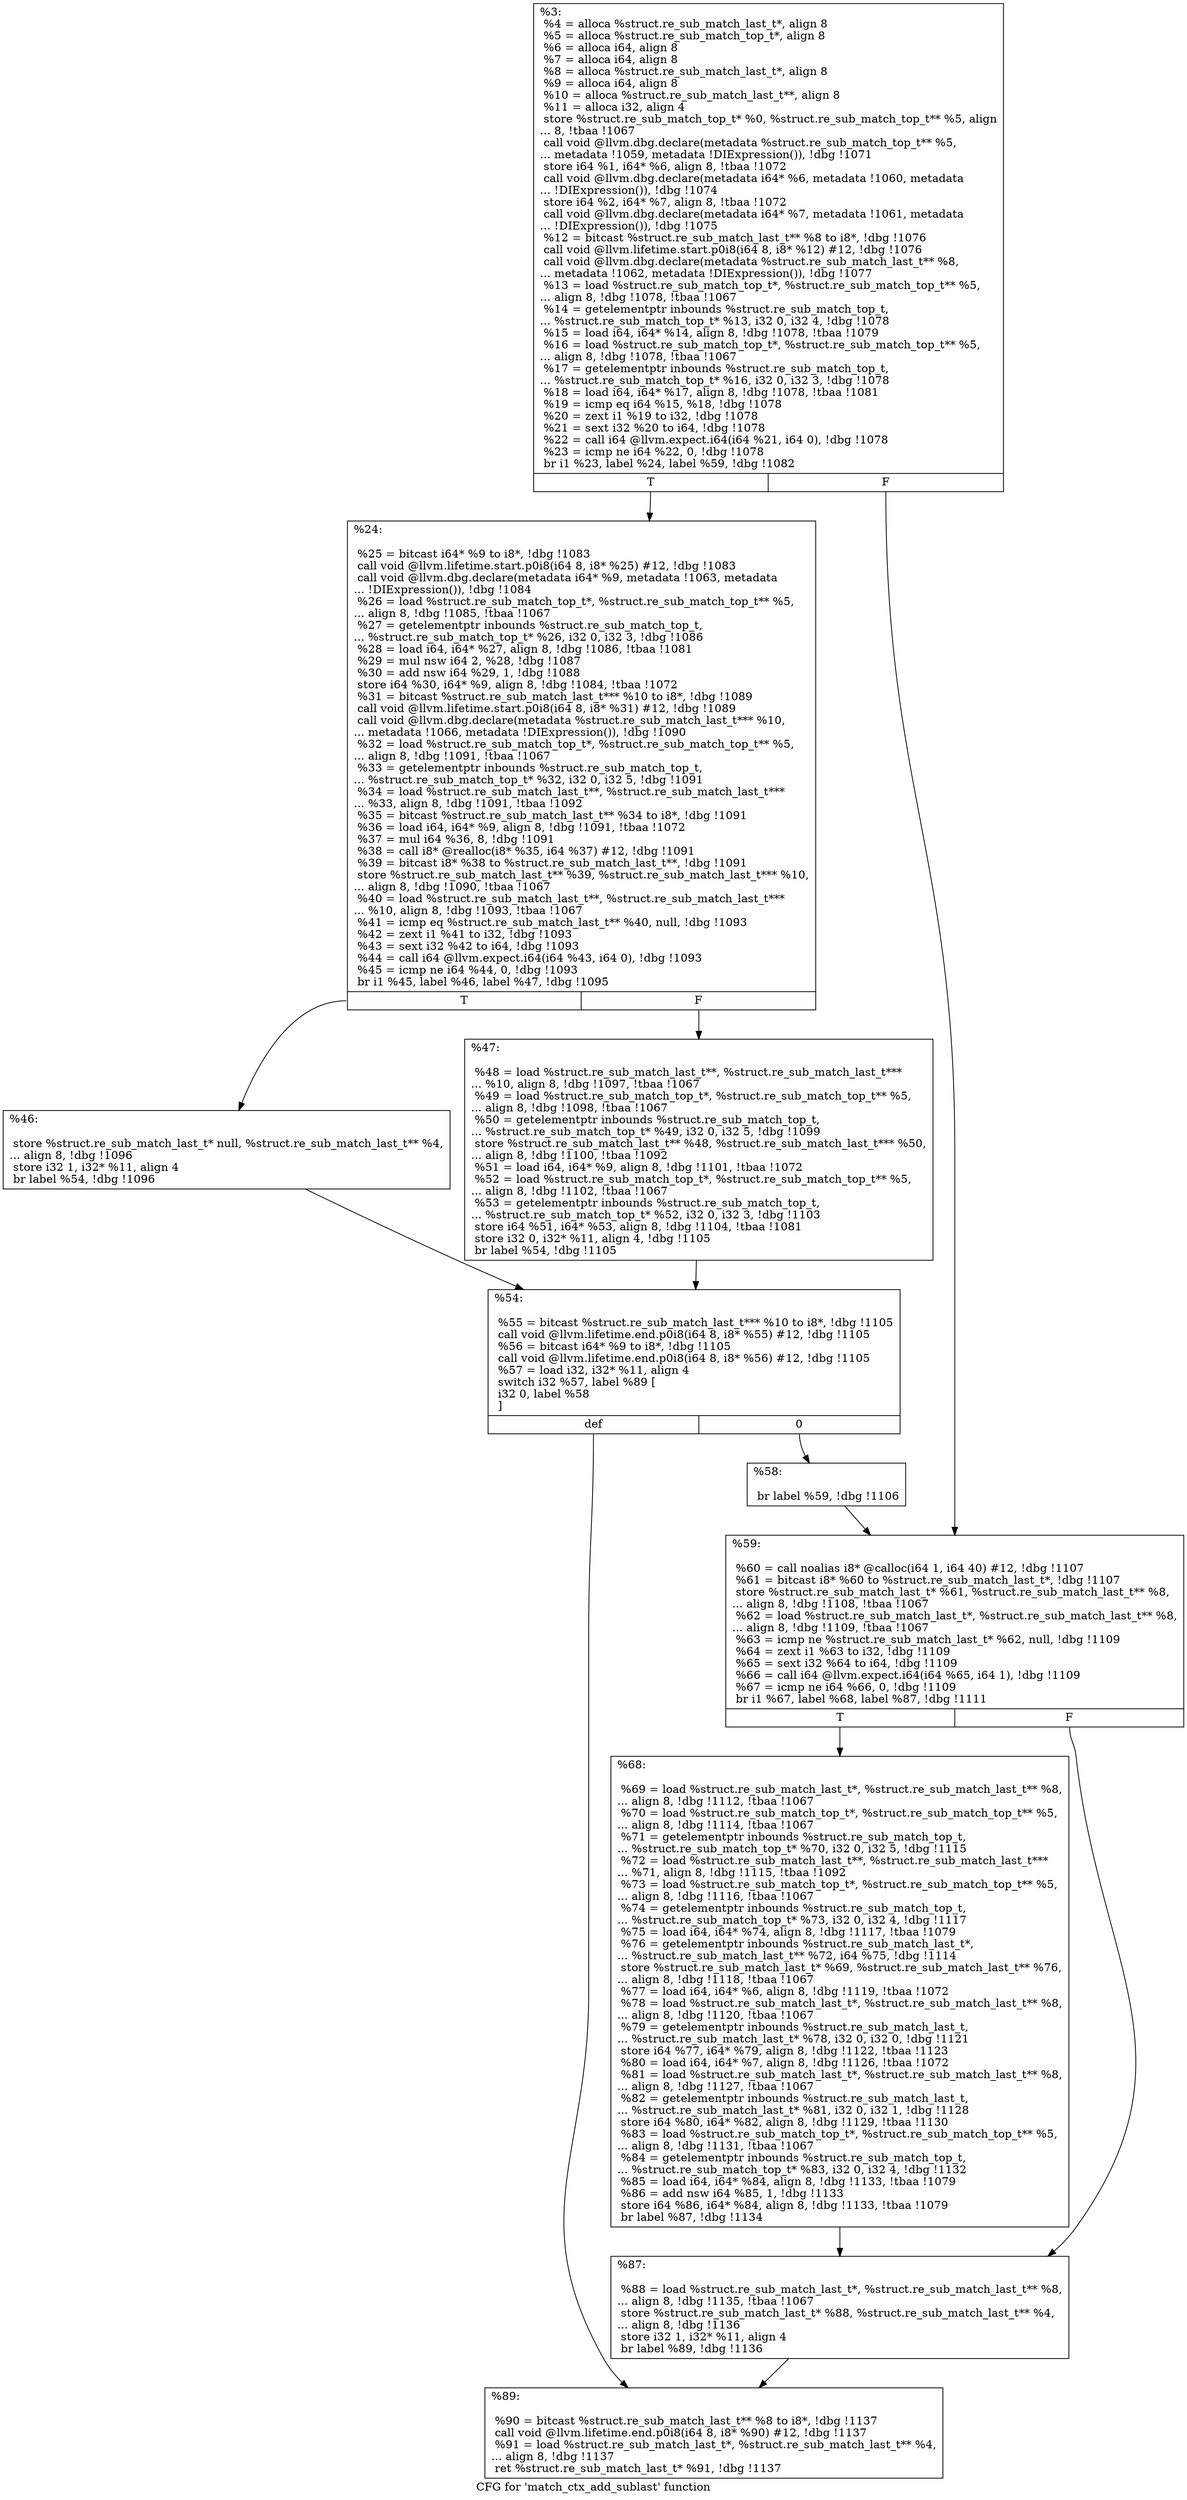 digraph "CFG for 'match_ctx_add_sublast' function" {
	label="CFG for 'match_ctx_add_sublast' function";

	Node0xfe6960 [shape=record,label="{%3:\l  %4 = alloca %struct.re_sub_match_last_t*, align 8\l  %5 = alloca %struct.re_sub_match_top_t*, align 8\l  %6 = alloca i64, align 8\l  %7 = alloca i64, align 8\l  %8 = alloca %struct.re_sub_match_last_t*, align 8\l  %9 = alloca i64, align 8\l  %10 = alloca %struct.re_sub_match_last_t**, align 8\l  %11 = alloca i32, align 4\l  store %struct.re_sub_match_top_t* %0, %struct.re_sub_match_top_t** %5, align\l... 8, !tbaa !1067\l  call void @llvm.dbg.declare(metadata %struct.re_sub_match_top_t** %5,\l... metadata !1059, metadata !DIExpression()), !dbg !1071\l  store i64 %1, i64* %6, align 8, !tbaa !1072\l  call void @llvm.dbg.declare(metadata i64* %6, metadata !1060, metadata\l... !DIExpression()), !dbg !1074\l  store i64 %2, i64* %7, align 8, !tbaa !1072\l  call void @llvm.dbg.declare(metadata i64* %7, metadata !1061, metadata\l... !DIExpression()), !dbg !1075\l  %12 = bitcast %struct.re_sub_match_last_t** %8 to i8*, !dbg !1076\l  call void @llvm.lifetime.start.p0i8(i64 8, i8* %12) #12, !dbg !1076\l  call void @llvm.dbg.declare(metadata %struct.re_sub_match_last_t** %8,\l... metadata !1062, metadata !DIExpression()), !dbg !1077\l  %13 = load %struct.re_sub_match_top_t*, %struct.re_sub_match_top_t** %5,\l... align 8, !dbg !1078, !tbaa !1067\l  %14 = getelementptr inbounds %struct.re_sub_match_top_t,\l... %struct.re_sub_match_top_t* %13, i32 0, i32 4, !dbg !1078\l  %15 = load i64, i64* %14, align 8, !dbg !1078, !tbaa !1079\l  %16 = load %struct.re_sub_match_top_t*, %struct.re_sub_match_top_t** %5,\l... align 8, !dbg !1078, !tbaa !1067\l  %17 = getelementptr inbounds %struct.re_sub_match_top_t,\l... %struct.re_sub_match_top_t* %16, i32 0, i32 3, !dbg !1078\l  %18 = load i64, i64* %17, align 8, !dbg !1078, !tbaa !1081\l  %19 = icmp eq i64 %15, %18, !dbg !1078\l  %20 = zext i1 %19 to i32, !dbg !1078\l  %21 = sext i32 %20 to i64, !dbg !1078\l  %22 = call i64 @llvm.expect.i64(i64 %21, i64 0), !dbg !1078\l  %23 = icmp ne i64 %22, 0, !dbg !1078\l  br i1 %23, label %24, label %59, !dbg !1082\l|{<s0>T|<s1>F}}"];
	Node0xfe6960:s0 -> Node0xfe6a90;
	Node0xfe6960:s1 -> Node0xfe6c20;
	Node0xfe6a90 [shape=record,label="{%24:\l\l  %25 = bitcast i64* %9 to i8*, !dbg !1083\l  call void @llvm.lifetime.start.p0i8(i64 8, i8* %25) #12, !dbg !1083\l  call void @llvm.dbg.declare(metadata i64* %9, metadata !1063, metadata\l... !DIExpression()), !dbg !1084\l  %26 = load %struct.re_sub_match_top_t*, %struct.re_sub_match_top_t** %5,\l... align 8, !dbg !1085, !tbaa !1067\l  %27 = getelementptr inbounds %struct.re_sub_match_top_t,\l... %struct.re_sub_match_top_t* %26, i32 0, i32 3, !dbg !1086\l  %28 = load i64, i64* %27, align 8, !dbg !1086, !tbaa !1081\l  %29 = mul nsw i64 2, %28, !dbg !1087\l  %30 = add nsw i64 %29, 1, !dbg !1088\l  store i64 %30, i64* %9, align 8, !dbg !1084, !tbaa !1072\l  %31 = bitcast %struct.re_sub_match_last_t*** %10 to i8*, !dbg !1089\l  call void @llvm.lifetime.start.p0i8(i64 8, i8* %31) #12, !dbg !1089\l  call void @llvm.dbg.declare(metadata %struct.re_sub_match_last_t*** %10,\l... metadata !1066, metadata !DIExpression()), !dbg !1090\l  %32 = load %struct.re_sub_match_top_t*, %struct.re_sub_match_top_t** %5,\l... align 8, !dbg !1091, !tbaa !1067\l  %33 = getelementptr inbounds %struct.re_sub_match_top_t,\l... %struct.re_sub_match_top_t* %32, i32 0, i32 5, !dbg !1091\l  %34 = load %struct.re_sub_match_last_t**, %struct.re_sub_match_last_t***\l... %33, align 8, !dbg !1091, !tbaa !1092\l  %35 = bitcast %struct.re_sub_match_last_t** %34 to i8*, !dbg !1091\l  %36 = load i64, i64* %9, align 8, !dbg !1091, !tbaa !1072\l  %37 = mul i64 %36, 8, !dbg !1091\l  %38 = call i8* @realloc(i8* %35, i64 %37) #12, !dbg !1091\l  %39 = bitcast i8* %38 to %struct.re_sub_match_last_t**, !dbg !1091\l  store %struct.re_sub_match_last_t** %39, %struct.re_sub_match_last_t*** %10,\l... align 8, !dbg !1090, !tbaa !1067\l  %40 = load %struct.re_sub_match_last_t**, %struct.re_sub_match_last_t***\l... %10, align 8, !dbg !1093, !tbaa !1067\l  %41 = icmp eq %struct.re_sub_match_last_t** %40, null, !dbg !1093\l  %42 = zext i1 %41 to i32, !dbg !1093\l  %43 = sext i32 %42 to i64, !dbg !1093\l  %44 = call i64 @llvm.expect.i64(i64 %43, i64 0), !dbg !1093\l  %45 = icmp ne i64 %44, 0, !dbg !1093\l  br i1 %45, label %46, label %47, !dbg !1095\l|{<s0>T|<s1>F}}"];
	Node0xfe6a90:s0 -> Node0xfe6ae0;
	Node0xfe6a90:s1 -> Node0xfe6b30;
	Node0xfe6ae0 [shape=record,label="{%46:\l\l  store %struct.re_sub_match_last_t* null, %struct.re_sub_match_last_t** %4,\l... align 8, !dbg !1096\l  store i32 1, i32* %11, align 4\l  br label %54, !dbg !1096\l}"];
	Node0xfe6ae0 -> Node0xfe6b80;
	Node0xfe6b30 [shape=record,label="{%47:\l\l  %48 = load %struct.re_sub_match_last_t**, %struct.re_sub_match_last_t***\l... %10, align 8, !dbg !1097, !tbaa !1067\l  %49 = load %struct.re_sub_match_top_t*, %struct.re_sub_match_top_t** %5,\l... align 8, !dbg !1098, !tbaa !1067\l  %50 = getelementptr inbounds %struct.re_sub_match_top_t,\l... %struct.re_sub_match_top_t* %49, i32 0, i32 5, !dbg !1099\l  store %struct.re_sub_match_last_t** %48, %struct.re_sub_match_last_t*** %50,\l... align 8, !dbg !1100, !tbaa !1092\l  %51 = load i64, i64* %9, align 8, !dbg !1101, !tbaa !1072\l  %52 = load %struct.re_sub_match_top_t*, %struct.re_sub_match_top_t** %5,\l... align 8, !dbg !1102, !tbaa !1067\l  %53 = getelementptr inbounds %struct.re_sub_match_top_t,\l... %struct.re_sub_match_top_t* %52, i32 0, i32 3, !dbg !1103\l  store i64 %51, i64* %53, align 8, !dbg !1104, !tbaa !1081\l  store i32 0, i32* %11, align 4, !dbg !1105\l  br label %54, !dbg !1105\l}"];
	Node0xfe6b30 -> Node0xfe6b80;
	Node0xfe6b80 [shape=record,label="{%54:\l\l  %55 = bitcast %struct.re_sub_match_last_t*** %10 to i8*, !dbg !1105\l  call void @llvm.lifetime.end.p0i8(i64 8, i8* %55) #12, !dbg !1105\l  %56 = bitcast i64* %9 to i8*, !dbg !1105\l  call void @llvm.lifetime.end.p0i8(i64 8, i8* %56) #12, !dbg !1105\l  %57 = load i32, i32* %11, align 4\l  switch i32 %57, label %89 [\l    i32 0, label %58\l  ]\l|{<s0>def|<s1>0}}"];
	Node0xfe6b80:s0 -> Node0xfe6d10;
	Node0xfe6b80:s1 -> Node0xfe6bd0;
	Node0xfe6bd0 [shape=record,label="{%58:\l\l  br label %59, !dbg !1106\l}"];
	Node0xfe6bd0 -> Node0xfe6c20;
	Node0xfe6c20 [shape=record,label="{%59:\l\l  %60 = call noalias i8* @calloc(i64 1, i64 40) #12, !dbg !1107\l  %61 = bitcast i8* %60 to %struct.re_sub_match_last_t*, !dbg !1107\l  store %struct.re_sub_match_last_t* %61, %struct.re_sub_match_last_t** %8,\l... align 8, !dbg !1108, !tbaa !1067\l  %62 = load %struct.re_sub_match_last_t*, %struct.re_sub_match_last_t** %8,\l... align 8, !dbg !1109, !tbaa !1067\l  %63 = icmp ne %struct.re_sub_match_last_t* %62, null, !dbg !1109\l  %64 = zext i1 %63 to i32, !dbg !1109\l  %65 = sext i32 %64 to i64, !dbg !1109\l  %66 = call i64 @llvm.expect.i64(i64 %65, i64 1), !dbg !1109\l  %67 = icmp ne i64 %66, 0, !dbg !1109\l  br i1 %67, label %68, label %87, !dbg !1111\l|{<s0>T|<s1>F}}"];
	Node0xfe6c20:s0 -> Node0xfe6c70;
	Node0xfe6c20:s1 -> Node0xfe6cc0;
	Node0xfe6c70 [shape=record,label="{%68:\l\l  %69 = load %struct.re_sub_match_last_t*, %struct.re_sub_match_last_t** %8,\l... align 8, !dbg !1112, !tbaa !1067\l  %70 = load %struct.re_sub_match_top_t*, %struct.re_sub_match_top_t** %5,\l... align 8, !dbg !1114, !tbaa !1067\l  %71 = getelementptr inbounds %struct.re_sub_match_top_t,\l... %struct.re_sub_match_top_t* %70, i32 0, i32 5, !dbg !1115\l  %72 = load %struct.re_sub_match_last_t**, %struct.re_sub_match_last_t***\l... %71, align 8, !dbg !1115, !tbaa !1092\l  %73 = load %struct.re_sub_match_top_t*, %struct.re_sub_match_top_t** %5,\l... align 8, !dbg !1116, !tbaa !1067\l  %74 = getelementptr inbounds %struct.re_sub_match_top_t,\l... %struct.re_sub_match_top_t* %73, i32 0, i32 4, !dbg !1117\l  %75 = load i64, i64* %74, align 8, !dbg !1117, !tbaa !1079\l  %76 = getelementptr inbounds %struct.re_sub_match_last_t*,\l... %struct.re_sub_match_last_t** %72, i64 %75, !dbg !1114\l  store %struct.re_sub_match_last_t* %69, %struct.re_sub_match_last_t** %76,\l... align 8, !dbg !1118, !tbaa !1067\l  %77 = load i64, i64* %6, align 8, !dbg !1119, !tbaa !1072\l  %78 = load %struct.re_sub_match_last_t*, %struct.re_sub_match_last_t** %8,\l... align 8, !dbg !1120, !tbaa !1067\l  %79 = getelementptr inbounds %struct.re_sub_match_last_t,\l... %struct.re_sub_match_last_t* %78, i32 0, i32 0, !dbg !1121\l  store i64 %77, i64* %79, align 8, !dbg !1122, !tbaa !1123\l  %80 = load i64, i64* %7, align 8, !dbg !1126, !tbaa !1072\l  %81 = load %struct.re_sub_match_last_t*, %struct.re_sub_match_last_t** %8,\l... align 8, !dbg !1127, !tbaa !1067\l  %82 = getelementptr inbounds %struct.re_sub_match_last_t,\l... %struct.re_sub_match_last_t* %81, i32 0, i32 1, !dbg !1128\l  store i64 %80, i64* %82, align 8, !dbg !1129, !tbaa !1130\l  %83 = load %struct.re_sub_match_top_t*, %struct.re_sub_match_top_t** %5,\l... align 8, !dbg !1131, !tbaa !1067\l  %84 = getelementptr inbounds %struct.re_sub_match_top_t,\l... %struct.re_sub_match_top_t* %83, i32 0, i32 4, !dbg !1132\l  %85 = load i64, i64* %84, align 8, !dbg !1133, !tbaa !1079\l  %86 = add nsw i64 %85, 1, !dbg !1133\l  store i64 %86, i64* %84, align 8, !dbg !1133, !tbaa !1079\l  br label %87, !dbg !1134\l}"];
	Node0xfe6c70 -> Node0xfe6cc0;
	Node0xfe6cc0 [shape=record,label="{%87:\l\l  %88 = load %struct.re_sub_match_last_t*, %struct.re_sub_match_last_t** %8,\l... align 8, !dbg !1135, !tbaa !1067\l  store %struct.re_sub_match_last_t* %88, %struct.re_sub_match_last_t** %4,\l... align 8, !dbg !1136\l  store i32 1, i32* %11, align 4\l  br label %89, !dbg !1136\l}"];
	Node0xfe6cc0 -> Node0xfe6d10;
	Node0xfe6d10 [shape=record,label="{%89:\l\l  %90 = bitcast %struct.re_sub_match_last_t** %8 to i8*, !dbg !1137\l  call void @llvm.lifetime.end.p0i8(i64 8, i8* %90) #12, !dbg !1137\l  %91 = load %struct.re_sub_match_last_t*, %struct.re_sub_match_last_t** %4,\l... align 8, !dbg !1137\l  ret %struct.re_sub_match_last_t* %91, !dbg !1137\l}"];
}
